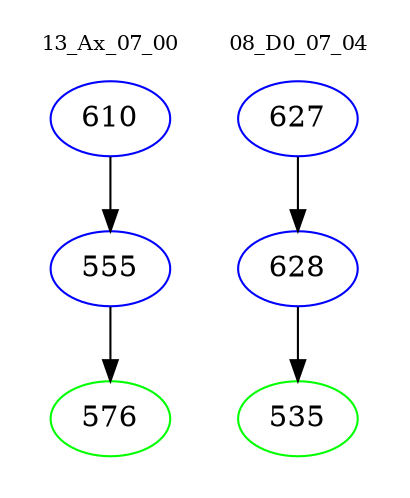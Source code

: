 digraph{
subgraph cluster_0 {
color = white
label = "13_Ax_07_00";
fontsize=10;
T0_610 [label="610", color="blue"]
T0_610 -> T0_555 [color="black"]
T0_555 [label="555", color="blue"]
T0_555 -> T0_576 [color="black"]
T0_576 [label="576", color="green"]
}
subgraph cluster_1 {
color = white
label = "08_D0_07_04";
fontsize=10;
T1_627 [label="627", color="blue"]
T1_627 -> T1_628 [color="black"]
T1_628 [label="628", color="blue"]
T1_628 -> T1_535 [color="black"]
T1_535 [label="535", color="green"]
}
}
